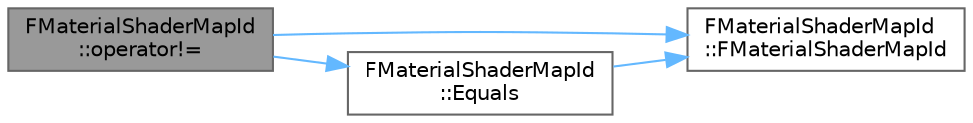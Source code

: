 digraph "FMaterialShaderMapId::operator!="
{
 // INTERACTIVE_SVG=YES
 // LATEX_PDF_SIZE
  bgcolor="transparent";
  edge [fontname=Helvetica,fontsize=10,labelfontname=Helvetica,labelfontsize=10];
  node [fontname=Helvetica,fontsize=10,shape=box,height=0.2,width=0.4];
  rankdir="LR";
  Node1 [id="Node000001",label="FMaterialShaderMapId\l::operator!=",height=0.2,width=0.4,color="gray40", fillcolor="grey60", style="filled", fontcolor="black",tooltip=" "];
  Node1 -> Node2 [id="edge1_Node000001_Node000002",color="steelblue1",style="solid",tooltip=" "];
  Node2 [id="Node000002",label="FMaterialShaderMapId\l::FMaterialShaderMapId",height=0.2,width=0.4,color="grey40", fillcolor="white", style="filled",URL="$dc/de4/classFMaterialShaderMapId.html#a715bf4f3f62164e87c03624ae247293b",tooltip=" "];
  Node1 -> Node3 [id="edge2_Node000001_Node000003",color="steelblue1",style="solid",tooltip=" "];
  Node3 [id="Node000003",label="FMaterialShaderMapId\l::Equals",height=0.2,width=0.4,color="grey40", fillcolor="white", style="filled",URL="$dc/de4/classFMaterialShaderMapId.html#afef743fd022d4f464b67fcdcc91e065a",tooltip=" "];
  Node3 -> Node2 [id="edge3_Node000003_Node000002",color="steelblue1",style="solid",tooltip=" "];
}
